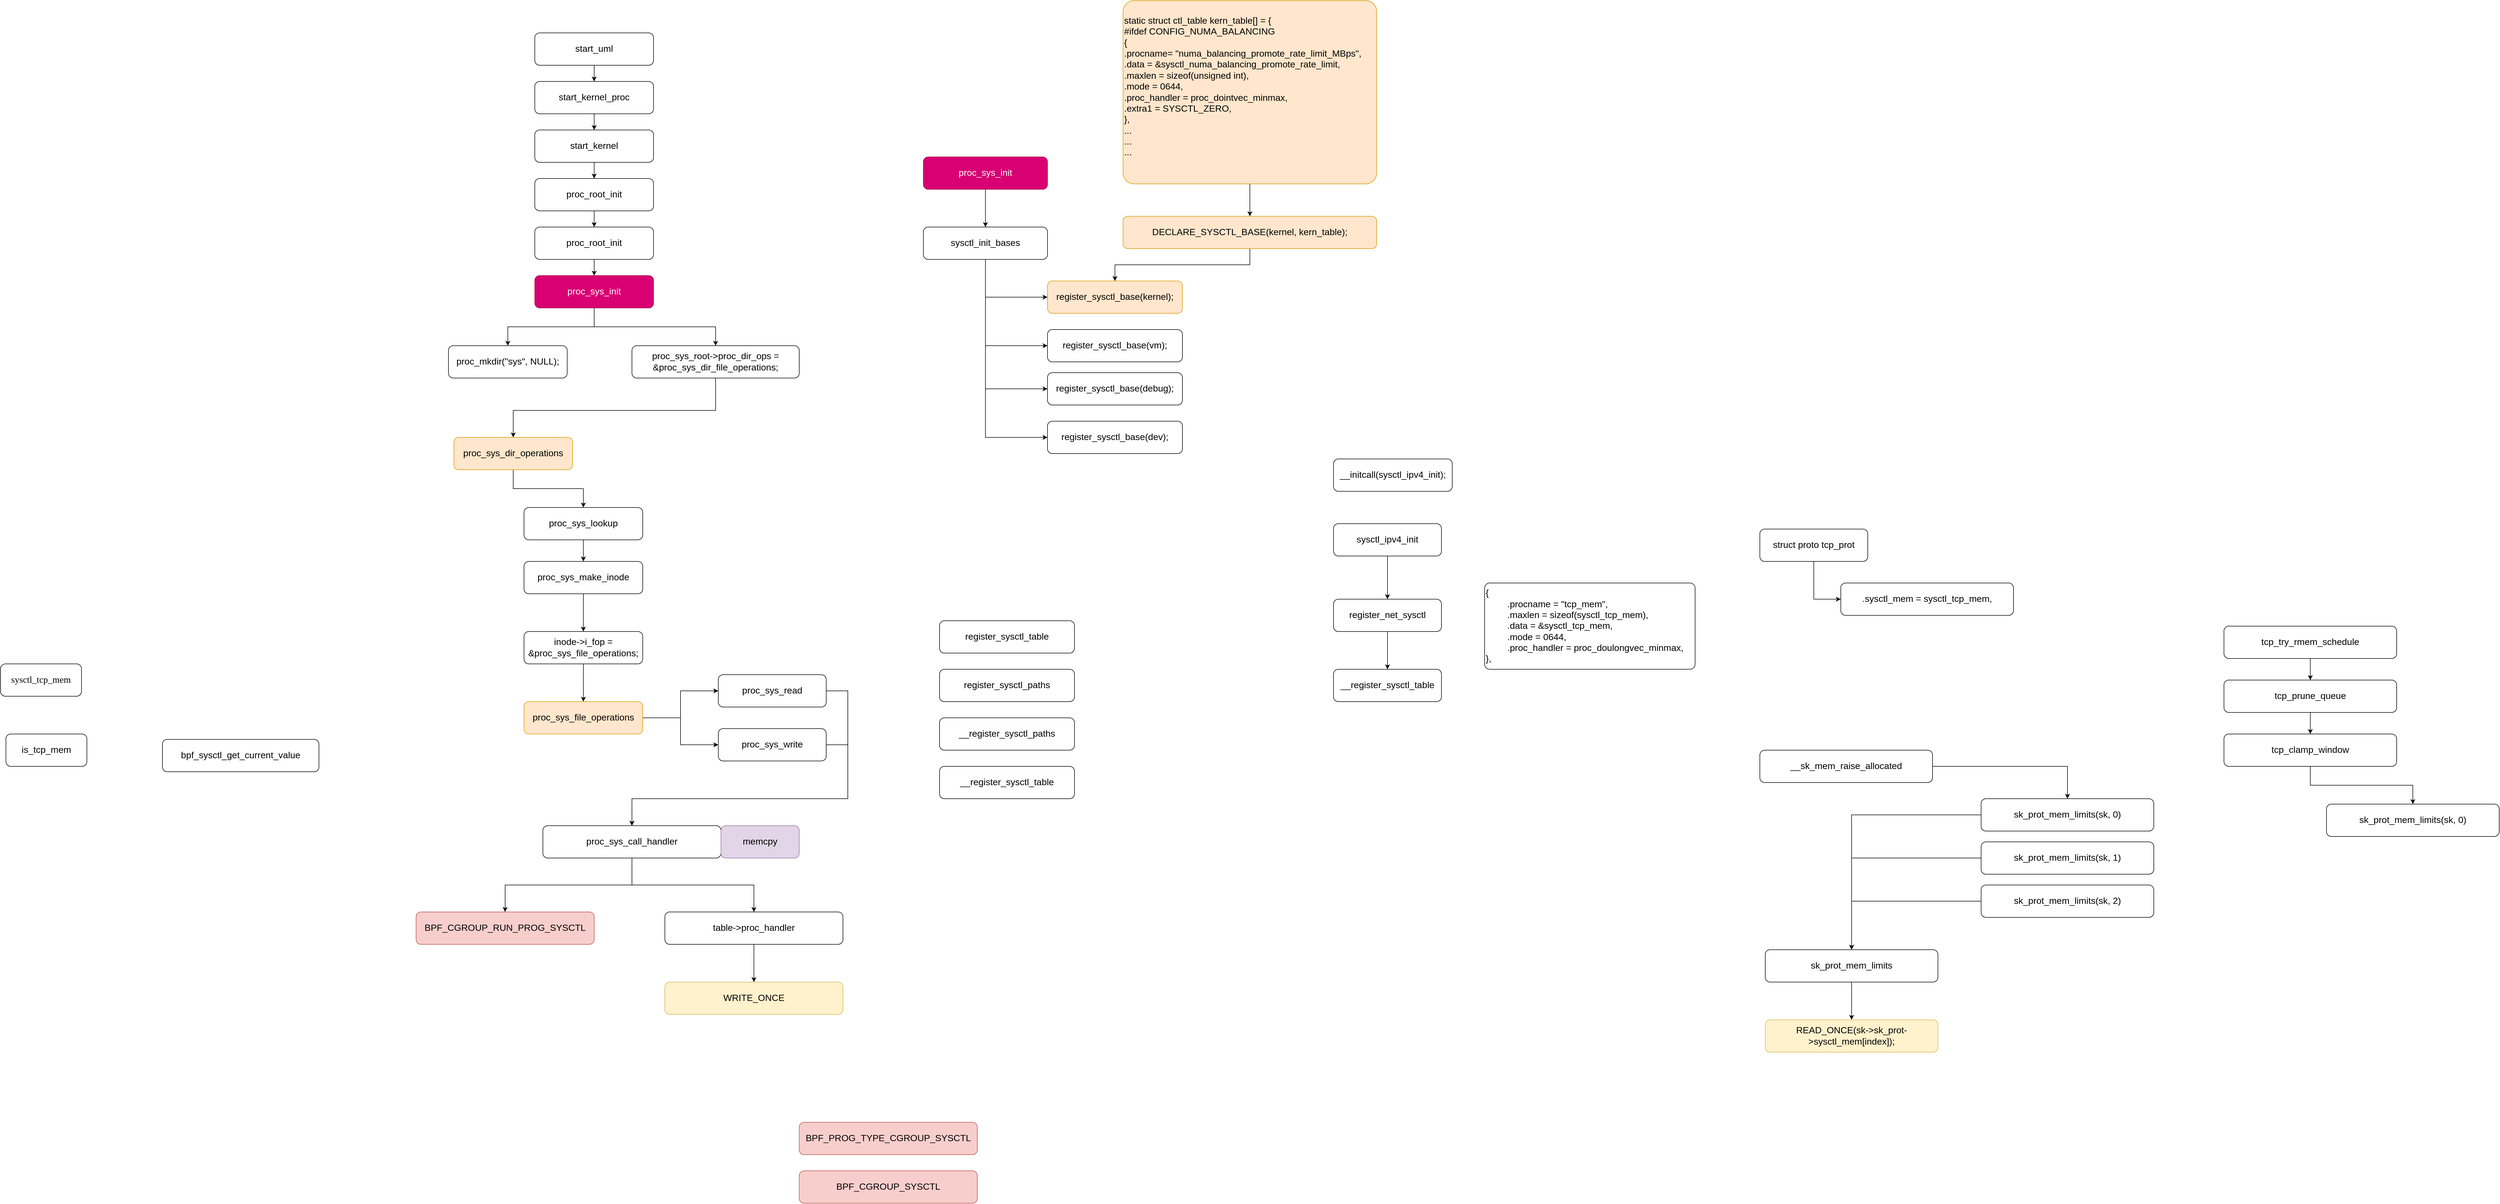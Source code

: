 <mxfile version="21.2.9" type="github">
  <diagram name="第 1 页" id="UhOqMrJpVa5OOBqp4UN_">
    <mxGraphModel dx="2211" dy="2163" grid="1" gridSize="10" guides="1" tooltips="1" connect="1" arrows="1" fold="1" page="1" pageScale="1" pageWidth="827" pageHeight="1169" math="0" shadow="0">
      <root>
        <mxCell id="0" />
        <mxCell id="1" parent="0" />
        <mxCell id="S9WwIThJoDWI54Gwqipy-3" value="&lt;font face=&quot;Garamond&quot; style=&quot;font-size: 17px;&quot;&gt;sysctl_tcp_mem&lt;/font&gt;" style="rounded=1;whiteSpace=wrap;html=1;fontSize=17;" parent="1" vertex="1">
          <mxGeometry x="-670" y="260" width="150" height="60" as="geometry" />
        </mxCell>
        <mxCell id="S9WwIThJoDWI54Gwqipy-4" value="is_tcp_mem" style="rounded=1;whiteSpace=wrap;html=1;fontSize=17;" parent="1" vertex="1">
          <mxGeometry x="-660" y="390" width="150" height="60" as="geometry" />
        </mxCell>
        <mxCell id="S9WwIThJoDWI54Gwqipy-5" value="bpf_sysctl_get_current_value" style="rounded=1;whiteSpace=wrap;html=1;fontSize=17;" parent="1" vertex="1">
          <mxGeometry x="-370" y="400" width="290" height="60" as="geometry" />
        </mxCell>
        <mxCell id="S9WwIThJoDWI54Gwqipy-6" value="BPF_CGROUP_RUN_PROG_SYSCTL" style="rounded=1;whiteSpace=wrap;html=1;fontSize=17;fillColor=#f8cecc;strokeColor=#b85450;" parent="1" vertex="1">
          <mxGeometry x="100" y="720" width="330" height="60" as="geometry" />
        </mxCell>
        <mxCell id="9XG2BIqTgFoNW4vE4yJE-37" style="edgeStyle=orthogonalEdgeStyle;rounded=0;orthogonalLoop=1;jettySize=auto;html=1;" parent="1" source="S9WwIThJoDWI54Gwqipy-7" target="9XG2BIqTgFoNW4vE4yJE-36" edge="1">
          <mxGeometry relative="1" as="geometry" />
        </mxCell>
        <mxCell id="S9WwIThJoDWI54Gwqipy-7" value="table-&amp;gt;proc_handler" style="rounded=1;whiteSpace=wrap;html=1;fontSize=17;" parent="1" vertex="1">
          <mxGeometry x="561" y="720" width="330" height="60" as="geometry" />
        </mxCell>
        <mxCell id="S9WwIThJoDWI54Gwqipy-15" style="edgeStyle=orthogonalEdgeStyle;rounded=0;orthogonalLoop=1;jettySize=auto;html=1;" parent="1" source="S9WwIThJoDWI54Gwqipy-8" target="S9WwIThJoDWI54Gwqipy-7" edge="1">
          <mxGeometry relative="1" as="geometry" />
        </mxCell>
        <mxCell id="9XG2BIqTgFoNW4vE4yJE-15" style="edgeStyle=orthogonalEdgeStyle;rounded=0;orthogonalLoop=1;jettySize=auto;html=1;" parent="1" source="S9WwIThJoDWI54Gwqipy-8" target="S9WwIThJoDWI54Gwqipy-6" edge="1">
          <mxGeometry relative="1" as="geometry" />
        </mxCell>
        <mxCell id="S9WwIThJoDWI54Gwqipy-8" value="proc_sys_call_handler" style="rounded=1;whiteSpace=wrap;html=1;fontSize=17;" parent="1" vertex="1">
          <mxGeometry x="335" y="560" width="330" height="60" as="geometry" />
        </mxCell>
        <mxCell id="S9WwIThJoDWI54Gwqipy-19" style="edgeStyle=orthogonalEdgeStyle;rounded=0;orthogonalLoop=1;jettySize=auto;html=1;" parent="1" source="S9WwIThJoDWI54Gwqipy-9" target="S9WwIThJoDWI54Gwqipy-8" edge="1">
          <mxGeometry relative="1" as="geometry">
            <Array as="points">
              <mxPoint x="900" y="310" />
              <mxPoint x="900" y="510" />
              <mxPoint x="500" y="510" />
            </Array>
          </mxGeometry>
        </mxCell>
        <mxCell id="S9WwIThJoDWI54Gwqipy-9" value="proc_sys_read" style="rounded=1;whiteSpace=wrap;html=1;fontSize=17;" parent="1" vertex="1">
          <mxGeometry x="660" y="280" width="200" height="60" as="geometry" />
        </mxCell>
        <mxCell id="S9WwIThJoDWI54Gwqipy-20" style="edgeStyle=orthogonalEdgeStyle;rounded=0;orthogonalLoop=1;jettySize=auto;html=1;" parent="1" source="S9WwIThJoDWI54Gwqipy-10" target="S9WwIThJoDWI54Gwqipy-8" edge="1">
          <mxGeometry relative="1" as="geometry">
            <Array as="points">
              <mxPoint x="900" y="410" />
              <mxPoint x="900" y="510" />
              <mxPoint x="500" y="510" />
            </Array>
          </mxGeometry>
        </mxCell>
        <mxCell id="S9WwIThJoDWI54Gwqipy-10" value="proc_sys_write" style="rounded=1;whiteSpace=wrap;html=1;fontSize=17;" parent="1" vertex="1">
          <mxGeometry x="660" y="380" width="200" height="60" as="geometry" />
        </mxCell>
        <mxCell id="S9WwIThJoDWI54Gwqipy-16" style="edgeStyle=orthogonalEdgeStyle;rounded=0;orthogonalLoop=1;jettySize=auto;html=1;" parent="1" source="S9WwIThJoDWI54Gwqipy-11" target="S9WwIThJoDWI54Gwqipy-9" edge="1">
          <mxGeometry relative="1" as="geometry" />
        </mxCell>
        <mxCell id="S9WwIThJoDWI54Gwqipy-22" style="edgeStyle=orthogonalEdgeStyle;rounded=0;orthogonalLoop=1;jettySize=auto;html=1;entryX=0;entryY=0.5;entryDx=0;entryDy=0;" parent="1" source="S9WwIThJoDWI54Gwqipy-11" target="S9WwIThJoDWI54Gwqipy-10" edge="1">
          <mxGeometry relative="1" as="geometry" />
        </mxCell>
        <mxCell id="S9WwIThJoDWI54Gwqipy-11" value="proc_sys_file_operations" style="rounded=1;whiteSpace=wrap;html=1;fontSize=17;fillColor=#ffe6cc;strokeColor=#d79b00;" parent="1" vertex="1">
          <mxGeometry x="300" y="330" width="220" height="60" as="geometry" />
        </mxCell>
        <mxCell id="9XG2BIqTgFoNW4vE4yJE-14" style="edgeStyle=orthogonalEdgeStyle;rounded=0;orthogonalLoop=1;jettySize=auto;html=1;entryX=0.5;entryY=0;entryDx=0;entryDy=0;" parent="1" source="S9WwIThJoDWI54Gwqipy-23" target="S9WwIThJoDWI54Gwqipy-11" edge="1">
          <mxGeometry relative="1" as="geometry" />
        </mxCell>
        <mxCell id="S9WwIThJoDWI54Gwqipy-23" value="inode-&amp;gt;i_fop = &amp;amp;proc_sys_file_operations;" style="rounded=1;whiteSpace=wrap;html=1;fontSize=17;" parent="1" vertex="1">
          <mxGeometry x="300" y="200" width="220" height="60" as="geometry" />
        </mxCell>
        <mxCell id="9XG2BIqTgFoNW4vE4yJE-17" style="edgeStyle=orthogonalEdgeStyle;rounded=0;orthogonalLoop=1;jettySize=auto;html=1;" parent="1" source="S9WwIThJoDWI54Gwqipy-24" target="S9WwIThJoDWI54Gwqipy-23" edge="1">
          <mxGeometry relative="1" as="geometry" />
        </mxCell>
        <mxCell id="S9WwIThJoDWI54Gwqipy-24" value="proc_sys_make_inode" style="rounded=1;whiteSpace=wrap;html=1;fontSize=17;" parent="1" vertex="1">
          <mxGeometry x="300" y="70" width="220" height="60" as="geometry" />
        </mxCell>
        <mxCell id="9XG2BIqTgFoNW4vE4yJE-16" style="edgeStyle=orthogonalEdgeStyle;rounded=0;orthogonalLoop=1;jettySize=auto;html=1;" parent="1" source="S9WwIThJoDWI54Gwqipy-25" target="S9WwIThJoDWI54Gwqipy-24" edge="1">
          <mxGeometry relative="1" as="geometry" />
        </mxCell>
        <mxCell id="S9WwIThJoDWI54Gwqipy-25" value="proc_sys_lookup" style="rounded=1;whiteSpace=wrap;html=1;fontSize=17;" parent="1" vertex="1">
          <mxGeometry x="300" y="-30" width="220" height="60" as="geometry" />
        </mxCell>
        <mxCell id="9XG2BIqTgFoNW4vE4yJE-13" style="edgeStyle=orthogonalEdgeStyle;rounded=0;orthogonalLoop=1;jettySize=auto;html=1;" parent="1" source="S9WwIThJoDWI54Gwqipy-27" target="S9WwIThJoDWI54Gwqipy-25" edge="1">
          <mxGeometry relative="1" as="geometry" />
        </mxCell>
        <mxCell id="S9WwIThJoDWI54Gwqipy-27" value="proc_sys_dir_operations" style="rounded=1;whiteSpace=wrap;html=1;fontSize=17;fillColor=#ffe6cc;strokeColor=#d79b00;" parent="1" vertex="1">
          <mxGeometry x="170" y="-160" width="220" height="60" as="geometry" />
        </mxCell>
        <mxCell id="9XG2BIqTgFoNW4vE4yJE-51" style="edgeStyle=orthogonalEdgeStyle;rounded=0;orthogonalLoop=1;jettySize=auto;html=1;" parent="1" source="9XG2BIqTgFoNW4vE4yJE-1" target="9XG2BIqTgFoNW4vE4yJE-2" edge="1">
          <mxGeometry relative="1" as="geometry" />
        </mxCell>
        <mxCell id="9XG2BIqTgFoNW4vE4yJE-1" value="start_uml" style="rounded=1;whiteSpace=wrap;html=1;fontSize=17;" parent="1" vertex="1">
          <mxGeometry x="320" y="-910" width="220" height="60" as="geometry" />
        </mxCell>
        <mxCell id="9XG2BIqTgFoNW4vE4yJE-50" style="edgeStyle=orthogonalEdgeStyle;rounded=0;orthogonalLoop=1;jettySize=auto;html=1;" parent="1" source="9XG2BIqTgFoNW4vE4yJE-2" target="9XG2BIqTgFoNW4vE4yJE-3" edge="1">
          <mxGeometry relative="1" as="geometry" />
        </mxCell>
        <mxCell id="9XG2BIqTgFoNW4vE4yJE-2" value="start_kernel_proc" style="rounded=1;whiteSpace=wrap;html=1;fontSize=17;" parent="1" vertex="1">
          <mxGeometry x="320" y="-820" width="220" height="60" as="geometry" />
        </mxCell>
        <mxCell id="9XG2BIqTgFoNW4vE4yJE-52" style="edgeStyle=orthogonalEdgeStyle;rounded=0;orthogonalLoop=1;jettySize=auto;html=1;" parent="1" source="9XG2BIqTgFoNW4vE4yJE-3" target="9XG2BIqTgFoNW4vE4yJE-4" edge="1">
          <mxGeometry relative="1" as="geometry" />
        </mxCell>
        <mxCell id="9XG2BIqTgFoNW4vE4yJE-3" value="start_kernel" style="rounded=1;whiteSpace=wrap;html=1;fontSize=17;" parent="1" vertex="1">
          <mxGeometry x="320" y="-730" width="220" height="60" as="geometry" />
        </mxCell>
        <mxCell id="9XG2BIqTgFoNW4vE4yJE-53" style="edgeStyle=orthogonalEdgeStyle;rounded=0;orthogonalLoop=1;jettySize=auto;html=1;" parent="1" source="9XG2BIqTgFoNW4vE4yJE-4" target="9XG2BIqTgFoNW4vE4yJE-5" edge="1">
          <mxGeometry relative="1" as="geometry" />
        </mxCell>
        <mxCell id="9XG2BIqTgFoNW4vE4yJE-4" value="proc_root_init" style="rounded=1;whiteSpace=wrap;html=1;fontSize=17;" parent="1" vertex="1">
          <mxGeometry x="320" y="-640" width="220" height="60" as="geometry" />
        </mxCell>
        <mxCell id="9XG2BIqTgFoNW4vE4yJE-54" style="edgeStyle=orthogonalEdgeStyle;rounded=0;orthogonalLoop=1;jettySize=auto;html=1;" parent="1" source="9XG2BIqTgFoNW4vE4yJE-5" target="9XG2BIqTgFoNW4vE4yJE-6" edge="1">
          <mxGeometry relative="1" as="geometry" />
        </mxCell>
        <mxCell id="9XG2BIqTgFoNW4vE4yJE-5" value="proc_root_init" style="rounded=1;whiteSpace=wrap;html=1;fontSize=17;" parent="1" vertex="1">
          <mxGeometry x="320" y="-550" width="220" height="60" as="geometry" />
        </mxCell>
        <mxCell id="9XG2BIqTgFoNW4vE4yJE-9" style="edgeStyle=orthogonalEdgeStyle;rounded=0;orthogonalLoop=1;jettySize=auto;html=1;" parent="1" source="9XG2BIqTgFoNW4vE4yJE-6" target="9XG2BIqTgFoNW4vE4yJE-7" edge="1">
          <mxGeometry relative="1" as="geometry" />
        </mxCell>
        <mxCell id="9XG2BIqTgFoNW4vE4yJE-10" style="edgeStyle=orthogonalEdgeStyle;rounded=0;orthogonalLoop=1;jettySize=auto;html=1;" parent="1" source="9XG2BIqTgFoNW4vE4yJE-6" target="9XG2BIqTgFoNW4vE4yJE-8" edge="1">
          <mxGeometry relative="1" as="geometry" />
        </mxCell>
        <mxCell id="9XG2BIqTgFoNW4vE4yJE-6" value="proc_sys_init" style="rounded=1;whiteSpace=wrap;html=1;fontSize=17;fillColor=#d80073;fontColor=#ffffff;strokeColor=#A50040;" parent="1" vertex="1">
          <mxGeometry x="320" y="-460" width="220" height="60" as="geometry" />
        </mxCell>
        <mxCell id="9XG2BIqTgFoNW4vE4yJE-7" value="proc_mkdir(&quot;sys&quot;, NULL);" style="rounded=1;whiteSpace=wrap;html=1;fontSize=17;" parent="1" vertex="1">
          <mxGeometry x="160" y="-330" width="220" height="60" as="geometry" />
        </mxCell>
        <mxCell id="9XG2BIqTgFoNW4vE4yJE-12" style="edgeStyle=orthogonalEdgeStyle;rounded=0;orthogonalLoop=1;jettySize=auto;html=1;" parent="1" source="9XG2BIqTgFoNW4vE4yJE-8" target="S9WwIThJoDWI54Gwqipy-27" edge="1">
          <mxGeometry relative="1" as="geometry">
            <Array as="points">
              <mxPoint x="655" y="-210" />
              <mxPoint x="280" y="-210" />
            </Array>
          </mxGeometry>
        </mxCell>
        <mxCell id="9XG2BIqTgFoNW4vE4yJE-8" value="proc_sys_root-&amp;gt;proc_dir_ops = &amp;amp;proc_sys_dir_file_operations;" style="rounded=1;whiteSpace=wrap;html=1;fontSize=17;" parent="1" vertex="1">
          <mxGeometry x="500" y="-330" width="310" height="60" as="geometry" />
        </mxCell>
        <mxCell id="9XG2BIqTgFoNW4vE4yJE-38" style="edgeStyle=orthogonalEdgeStyle;rounded=0;orthogonalLoop=1;jettySize=auto;html=1;" parent="1" source="9XG2BIqTgFoNW4vE4yJE-18" target="9XG2BIqTgFoNW4vE4yJE-19" edge="1">
          <mxGeometry relative="1" as="geometry" />
        </mxCell>
        <mxCell id="9XG2BIqTgFoNW4vE4yJE-18" value="sysctl_ipv4_init" style="rounded=1;whiteSpace=wrap;html=1;fontSize=17;" parent="1" vertex="1">
          <mxGeometry x="1800" width="200" height="60" as="geometry" />
        </mxCell>
        <mxCell id="9XG2BIqTgFoNW4vE4yJE-39" style="edgeStyle=orthogonalEdgeStyle;rounded=0;orthogonalLoop=1;jettySize=auto;html=1;entryX=0.5;entryY=0;entryDx=0;entryDy=0;" parent="1" source="9XG2BIqTgFoNW4vE4yJE-19" target="9XG2BIqTgFoNW4vE4yJE-20" edge="1">
          <mxGeometry relative="1" as="geometry" />
        </mxCell>
        <mxCell id="9XG2BIqTgFoNW4vE4yJE-19" value="register_net_sysctl" style="rounded=1;whiteSpace=wrap;html=1;fontSize=17;" parent="1" vertex="1">
          <mxGeometry x="1800" y="140" width="200" height="60" as="geometry" />
        </mxCell>
        <mxCell id="9XG2BIqTgFoNW4vE4yJE-20" value="__register_sysctl_table" style="rounded=1;whiteSpace=wrap;html=1;fontSize=17;" parent="1" vertex="1">
          <mxGeometry x="1800" y="270" width="200" height="60" as="geometry" />
        </mxCell>
        <mxCell id="9XG2BIqTgFoNW4vE4yJE-21" value="&lt;div&gt;{&lt;span style=&quot;&quot;&gt;&lt;/span&gt;&lt;/div&gt;&lt;blockquote style=&quot;margin: 0 0 0 40px; border: none; padding: 0px;&quot;&gt;&lt;div&gt;&lt;span style=&quot;&quot;&gt;.procname&lt;span style=&quot;&quot;&gt; &lt;/span&gt;= &quot;tcp_mem&quot;,&lt;/span&gt;&lt;/div&gt;&lt;div&gt;&lt;span style=&quot;&quot;&gt;.maxlen&lt;span style=&quot;&quot;&gt;  &lt;/span&gt;= sizeof(sysctl_tcp_mem),&lt;/span&gt;&lt;/div&gt;&lt;div&gt;&lt;span style=&quot;&quot;&gt;.data&lt;span style=&quot;&quot;&gt;  &lt;/span&gt;= &amp;amp;sysctl_tcp_mem,&lt;/span&gt;&lt;/div&gt;&lt;div&gt;&lt;span style=&quot;&quot;&gt;.mode&lt;span style=&quot;&quot;&gt;  &lt;/span&gt;= 0644,&lt;/span&gt;&lt;/div&gt;&lt;div&gt;&lt;span style=&quot;&quot;&gt;.proc_handler&lt;span style=&quot;&quot;&gt; &lt;/span&gt;= proc_doulongvec_minmax,&lt;/span&gt;&lt;/div&gt;&lt;/blockquote&gt;&lt;div&gt;&lt;span style=&quot;&quot;&gt;&lt;span style=&quot;&quot;&gt; &lt;/span&gt;},&lt;/span&gt;&lt;/div&gt;" style="rounded=1;whiteSpace=wrap;html=1;fontSize=17;align=left;arcSize=6;" parent="1" vertex="1">
          <mxGeometry x="2080" y="110" width="390" height="160" as="geometry" />
        </mxCell>
        <mxCell id="9XG2BIqTgFoNW4vE4yJE-40" style="edgeStyle=orthogonalEdgeStyle;rounded=0;orthogonalLoop=1;jettySize=auto;html=1;entryX=0;entryY=0.5;entryDx=0;entryDy=0;" parent="1" source="9XG2BIqTgFoNW4vE4yJE-22" target="9XG2BIqTgFoNW4vE4yJE-23" edge="1">
          <mxGeometry relative="1" as="geometry" />
        </mxCell>
        <mxCell id="9XG2BIqTgFoNW4vE4yJE-22" value="struct proto tcp_prot" style="rounded=1;whiteSpace=wrap;html=1;fontSize=17;" parent="1" vertex="1">
          <mxGeometry x="2590" y="10" width="200" height="60" as="geometry" />
        </mxCell>
        <mxCell id="9XG2BIqTgFoNW4vE4yJE-23" value=".sysctl_mem  = sysctl_tcp_mem," style="rounded=1;whiteSpace=wrap;html=1;fontSize=17;" parent="1" vertex="1">
          <mxGeometry x="2740" y="110" width="320" height="60" as="geometry" />
        </mxCell>
        <mxCell id="9XG2BIqTgFoNW4vE4yJE-34" style="edgeStyle=orthogonalEdgeStyle;rounded=0;orthogonalLoop=1;jettySize=auto;html=1;entryX=0.5;entryY=0;entryDx=0;entryDy=0;" parent="1" source="9XG2BIqTgFoNW4vE4yJE-24" target="9XG2BIqTgFoNW4vE4yJE-25" edge="1">
          <mxGeometry relative="1" as="geometry" />
        </mxCell>
        <mxCell id="9XG2BIqTgFoNW4vE4yJE-24" value="sk_prot_mem_limits" style="rounded=1;whiteSpace=wrap;html=1;fontSize=17;" parent="1" vertex="1">
          <mxGeometry x="2600" y="790" width="320" height="60" as="geometry" />
        </mxCell>
        <mxCell id="9XG2BIqTgFoNW4vE4yJE-25" value="READ_ONCE(sk-&amp;gt;sk_prot-&amp;gt;sysctl_mem[index]);" style="rounded=1;whiteSpace=wrap;html=1;fontSize=17;fillColor=#fff2cc;strokeColor=#d6b656;" parent="1" vertex="1">
          <mxGeometry x="2600" y="920" width="320" height="60" as="geometry" />
        </mxCell>
        <mxCell id="9XG2BIqTgFoNW4vE4yJE-30" style="edgeStyle=orthogonalEdgeStyle;rounded=0;orthogonalLoop=1;jettySize=auto;html=1;" parent="1" source="9XG2BIqTgFoNW4vE4yJE-26" target="9XG2BIqTgFoNW4vE4yJE-27" edge="1">
          <mxGeometry relative="1" as="geometry" />
        </mxCell>
        <mxCell id="9XG2BIqTgFoNW4vE4yJE-26" value="__sk_mem_raise_allocated" style="rounded=1;whiteSpace=wrap;html=1;fontSize=17;" parent="1" vertex="1">
          <mxGeometry x="2590" y="420" width="320" height="60" as="geometry" />
        </mxCell>
        <mxCell id="9XG2BIqTgFoNW4vE4yJE-31" style="edgeStyle=orthogonalEdgeStyle;rounded=0;orthogonalLoop=1;jettySize=auto;html=1;" parent="1" source="9XG2BIqTgFoNW4vE4yJE-27" target="9XG2BIqTgFoNW4vE4yJE-24" edge="1">
          <mxGeometry relative="1" as="geometry" />
        </mxCell>
        <mxCell id="9XG2BIqTgFoNW4vE4yJE-27" value="sk_prot_mem_limits(sk, 0)" style="rounded=1;whiteSpace=wrap;html=1;fontSize=17;" parent="1" vertex="1">
          <mxGeometry x="3000" y="510" width="320" height="60" as="geometry" />
        </mxCell>
        <mxCell id="9XG2BIqTgFoNW4vE4yJE-32" style="edgeStyle=orthogonalEdgeStyle;rounded=0;orthogonalLoop=1;jettySize=auto;html=1;" parent="1" source="9XG2BIqTgFoNW4vE4yJE-28" target="9XG2BIqTgFoNW4vE4yJE-24" edge="1">
          <mxGeometry relative="1" as="geometry" />
        </mxCell>
        <mxCell id="9XG2BIqTgFoNW4vE4yJE-28" value="sk_prot_mem_limits(sk, 1)" style="rounded=1;whiteSpace=wrap;html=1;fontSize=17;" parent="1" vertex="1">
          <mxGeometry x="3000" y="590" width="320" height="60" as="geometry" />
        </mxCell>
        <mxCell id="9XG2BIqTgFoNW4vE4yJE-33" style="edgeStyle=orthogonalEdgeStyle;rounded=0;orthogonalLoop=1;jettySize=auto;html=1;" parent="1" source="9XG2BIqTgFoNW4vE4yJE-29" target="9XG2BIqTgFoNW4vE4yJE-24" edge="1">
          <mxGeometry relative="1" as="geometry" />
        </mxCell>
        <mxCell id="9XG2BIqTgFoNW4vE4yJE-29" value="sk_prot_mem_limits(sk, 2)" style="rounded=1;whiteSpace=wrap;html=1;fontSize=17;" parent="1" vertex="1">
          <mxGeometry x="3000" y="670" width="320" height="60" as="geometry" />
        </mxCell>
        <mxCell id="9XG2BIqTgFoNW4vE4yJE-35" value="memcpy" style="rounded=1;whiteSpace=wrap;html=1;fontSize=17;fillColor=#e1d5e7;strokeColor=#9673a6;" parent="1" vertex="1">
          <mxGeometry x="665" y="560" width="145" height="60" as="geometry" />
        </mxCell>
        <mxCell id="9XG2BIqTgFoNW4vE4yJE-36" value="WRITE_ONCE" style="rounded=1;whiteSpace=wrap;html=1;fontSize=17;fillColor=#fff2cc;strokeColor=#d6b656;" parent="1" vertex="1">
          <mxGeometry x="561" y="850" width="330" height="60" as="geometry" />
        </mxCell>
        <mxCell id="9XG2BIqTgFoNW4vE4yJE-47" style="edgeStyle=orthogonalEdgeStyle;rounded=0;orthogonalLoop=1;jettySize=auto;html=1;" parent="1" source="9XG2BIqTgFoNW4vE4yJE-41" target="9XG2BIqTgFoNW4vE4yJE-42" edge="1">
          <mxGeometry relative="1" as="geometry" />
        </mxCell>
        <mxCell id="9XG2BIqTgFoNW4vE4yJE-41" value="tcp_clamp_window" style="rounded=1;whiteSpace=wrap;html=1;fontSize=17;" parent="1" vertex="1">
          <mxGeometry x="3450" y="390" width="320" height="60" as="geometry" />
        </mxCell>
        <mxCell id="9XG2BIqTgFoNW4vE4yJE-42" value="sk_prot_mem_limits(sk, 0)" style="rounded=1;whiteSpace=wrap;html=1;fontSize=17;" parent="1" vertex="1">
          <mxGeometry x="3640" y="520" width="320" height="60" as="geometry" />
        </mxCell>
        <mxCell id="9XG2BIqTgFoNW4vE4yJE-46" style="edgeStyle=orthogonalEdgeStyle;rounded=0;orthogonalLoop=1;jettySize=auto;html=1;" parent="1" source="9XG2BIqTgFoNW4vE4yJE-43" target="9XG2BIqTgFoNW4vE4yJE-41" edge="1">
          <mxGeometry relative="1" as="geometry" />
        </mxCell>
        <mxCell id="9XG2BIqTgFoNW4vE4yJE-43" value="tcp_prune_queue" style="rounded=1;whiteSpace=wrap;html=1;fontSize=17;" parent="1" vertex="1">
          <mxGeometry x="3450" y="290" width="320" height="60" as="geometry" />
        </mxCell>
        <mxCell id="9XG2BIqTgFoNW4vE4yJE-45" style="edgeStyle=orthogonalEdgeStyle;rounded=0;orthogonalLoop=1;jettySize=auto;html=1;" parent="1" source="9XG2BIqTgFoNW4vE4yJE-44" target="9XG2BIqTgFoNW4vE4yJE-43" edge="1">
          <mxGeometry relative="1" as="geometry" />
        </mxCell>
        <mxCell id="9XG2BIqTgFoNW4vE4yJE-44" value="tcp_try_rmem_schedule" style="rounded=1;whiteSpace=wrap;html=1;fontSize=17;" parent="1" vertex="1">
          <mxGeometry x="3450" y="190" width="320" height="60" as="geometry" />
        </mxCell>
        <mxCell id="9XG2BIqTgFoNW4vE4yJE-48" value="BPF_PROG_TYPE_CGROUP_SYSCTL" style="rounded=1;whiteSpace=wrap;html=1;fontSize=17;fillColor=#f8cecc;strokeColor=#b85450;" parent="1" vertex="1">
          <mxGeometry x="810" y="1110" width="330" height="60" as="geometry" />
        </mxCell>
        <mxCell id="9XG2BIqTgFoNW4vE4yJE-49" value="BPF_CGROUP_SYSCTL" style="rounded=1;whiteSpace=wrap;html=1;fontSize=17;fillColor=#f8cecc;strokeColor=#b85450;" parent="1" vertex="1">
          <mxGeometry x="810" y="1200" width="330" height="60" as="geometry" />
        </mxCell>
        <mxCell id="9XG2BIqTgFoNW4vE4yJE-55" value="__initcall(sysctl_ipv4_init);" style="rounded=1;whiteSpace=wrap;html=1;fontSize=17;" parent="1" vertex="1">
          <mxGeometry x="1800" y="-120" width="220" height="60" as="geometry" />
        </mxCell>
        <mxCell id="9XG2BIqTgFoNW4vE4yJE-70" style="edgeStyle=orthogonalEdgeStyle;rounded=0;orthogonalLoop=1;jettySize=auto;html=1;entryX=0;entryY=0.5;entryDx=0;entryDy=0;" parent="1" source="9XG2BIqTgFoNW4vE4yJE-56" target="9XG2BIqTgFoNW4vE4yJE-60" edge="1">
          <mxGeometry relative="1" as="geometry" />
        </mxCell>
        <mxCell id="9XG2BIqTgFoNW4vE4yJE-71" style="edgeStyle=orthogonalEdgeStyle;rounded=0;orthogonalLoop=1;jettySize=auto;html=1;entryX=0;entryY=0.5;entryDx=0;entryDy=0;" parent="1" source="9XG2BIqTgFoNW4vE4yJE-56" target="9XG2BIqTgFoNW4vE4yJE-61" edge="1">
          <mxGeometry relative="1" as="geometry" />
        </mxCell>
        <mxCell id="9XG2BIqTgFoNW4vE4yJE-72" style="edgeStyle=orthogonalEdgeStyle;rounded=0;orthogonalLoop=1;jettySize=auto;html=1;entryX=0;entryY=0.5;entryDx=0;entryDy=0;" parent="1" source="9XG2BIqTgFoNW4vE4yJE-56" target="9XG2BIqTgFoNW4vE4yJE-62" edge="1">
          <mxGeometry relative="1" as="geometry" />
        </mxCell>
        <mxCell id="9XG2BIqTgFoNW4vE4yJE-73" style="edgeStyle=orthogonalEdgeStyle;rounded=0;orthogonalLoop=1;jettySize=auto;html=1;entryX=0;entryY=0.5;entryDx=0;entryDy=0;" parent="1" source="9XG2BIqTgFoNW4vE4yJE-56" target="9XG2BIqTgFoNW4vE4yJE-63" edge="1">
          <mxGeometry relative="1" as="geometry" />
        </mxCell>
        <mxCell id="9XG2BIqTgFoNW4vE4yJE-56" value="sysctl_init_bases" style="rounded=1;whiteSpace=wrap;html=1;fontSize=17;" parent="1" vertex="1">
          <mxGeometry x="1040" y="-550" width="230" height="60" as="geometry" />
        </mxCell>
        <mxCell id="9XG2BIqTgFoNW4vE4yJE-59" style="edgeStyle=orthogonalEdgeStyle;rounded=0;orthogonalLoop=1;jettySize=auto;html=1;" parent="1" source="9XG2BIqTgFoNW4vE4yJE-58" target="9XG2BIqTgFoNW4vE4yJE-56" edge="1">
          <mxGeometry relative="1" as="geometry" />
        </mxCell>
        <mxCell id="9XG2BIqTgFoNW4vE4yJE-58" value="proc_sys_init" style="rounded=1;whiteSpace=wrap;html=1;fontSize=17;fillColor=#d80073;fontColor=#ffffff;strokeColor=#A50040;" parent="1" vertex="1">
          <mxGeometry x="1040" y="-680" width="230" height="60" as="geometry" />
        </mxCell>
        <mxCell id="9XG2BIqTgFoNW4vE4yJE-60" value="register_sysctl_base(kernel);" style="rounded=1;whiteSpace=wrap;html=1;fontSize=17;fillColor=#ffe6cc;strokeColor=#d79b00;" parent="1" vertex="1">
          <mxGeometry x="1270" y="-450" width="250" height="60" as="geometry" />
        </mxCell>
        <mxCell id="9XG2BIqTgFoNW4vE4yJE-61" value="register_sysctl_base(vm);" style="rounded=1;whiteSpace=wrap;html=1;fontSize=17;" parent="1" vertex="1">
          <mxGeometry x="1270" y="-360" width="250" height="60" as="geometry" />
        </mxCell>
        <mxCell id="9XG2BIqTgFoNW4vE4yJE-62" value="register_sysctl_base(debug);" style="rounded=1;whiteSpace=wrap;html=1;fontSize=17;" parent="1" vertex="1">
          <mxGeometry x="1270" y="-280" width="250" height="60" as="geometry" />
        </mxCell>
        <mxCell id="9XG2BIqTgFoNW4vE4yJE-63" value="register_sysctl_base(dev);" style="rounded=1;whiteSpace=wrap;html=1;fontSize=17;" parent="1" vertex="1">
          <mxGeometry x="1270" y="-190" width="250" height="60" as="geometry" />
        </mxCell>
        <mxCell id="9XG2BIqTgFoNW4vE4yJE-64" value="register_sysctl_table" style="rounded=1;whiteSpace=wrap;html=1;fontSize=17;" parent="1" vertex="1">
          <mxGeometry x="1070" y="180" width="250" height="60" as="geometry" />
        </mxCell>
        <mxCell id="9XG2BIqTgFoNW4vE4yJE-65" value="register_sysctl_paths" style="rounded=1;whiteSpace=wrap;html=1;fontSize=17;" parent="1" vertex="1">
          <mxGeometry x="1070" y="270" width="250" height="60" as="geometry" />
        </mxCell>
        <mxCell id="9XG2BIqTgFoNW4vE4yJE-66" value="__register_sysctl_paths" style="rounded=1;whiteSpace=wrap;html=1;fontSize=17;" parent="1" vertex="1">
          <mxGeometry x="1070" y="360" width="250" height="60" as="geometry" />
        </mxCell>
        <mxCell id="9XG2BIqTgFoNW4vE4yJE-67" value="__register_sysctl_table" style="rounded=1;whiteSpace=wrap;html=1;fontSize=17;" parent="1" vertex="1">
          <mxGeometry x="1070" y="450" width="250" height="60" as="geometry" />
        </mxCell>
        <mxCell id="j_smjBnQTn9vLp5SlNXC-2" style="edgeStyle=orthogonalEdgeStyle;rounded=0;orthogonalLoop=1;jettySize=auto;html=1;" edge="1" parent="1" source="9XG2BIqTgFoNW4vE4yJE-68" target="9XG2BIqTgFoNW4vE4yJE-60">
          <mxGeometry relative="1" as="geometry" />
        </mxCell>
        <mxCell id="9XG2BIqTgFoNW4vE4yJE-68" value="DECLARE_SYSCTL_BASE(kernel, kern_table);" style="rounded=1;whiteSpace=wrap;html=1;fontSize=17;fillColor=#ffe6cc;strokeColor=#d79b00;" parent="1" vertex="1">
          <mxGeometry x="1410" y="-570" width="470" height="60" as="geometry" />
        </mxCell>
        <mxCell id="j_smjBnQTn9vLp5SlNXC-1" style="edgeStyle=orthogonalEdgeStyle;rounded=0;orthogonalLoop=1;jettySize=auto;html=1;" edge="1" parent="1" source="9XG2BIqTgFoNW4vE4yJE-69" target="9XG2BIqTgFoNW4vE4yJE-68">
          <mxGeometry relative="1" as="geometry" />
        </mxCell>
        <mxCell id="9XG2BIqTgFoNW4vE4yJE-69" value="&lt;div&gt;static struct ctl_table kern_table[] = {&lt;/div&gt;&lt;div&gt;#ifdef CONFIG_NUMA_BALANCING&lt;/div&gt;&lt;div&gt;{&lt;span style=&quot;&quot;&gt;&lt;/span&gt;&lt;/div&gt;&lt;div&gt;&lt;div&gt;.procname= &quot;numa_balancing_promote_rate_limit_MBps&quot;,&lt;span style=&quot;&quot;&gt;  &lt;/span&gt;&lt;span style=&quot;&quot;&gt;&lt;/span&gt;&lt;/div&gt;&lt;div&gt;&lt;span style=&quot;&quot;&gt;&lt;span style=&quot;&quot;&gt;  &lt;/span&gt;.data&lt;span style=&quot;&quot;&gt;  &lt;/span&gt;= &amp;amp;sysctl_numa_balancing_promote_rate_limit,&lt;/span&gt;&lt;/div&gt;&lt;div&gt;&lt;span style=&quot;&quot;&gt;&lt;span style=&quot;&quot;&gt;  &lt;/span&gt;.maxlen&lt;span style=&quot;&quot;&gt;  &lt;/span&gt;= sizeof(unsigned int),&lt;/span&gt;&lt;/div&gt;&lt;div&gt;&lt;span style=&quot;&quot;&gt;&lt;span style=&quot;&quot;&gt;  &lt;/span&gt;.mode&lt;span style=&quot;&quot;&gt;  &lt;/span&gt;= 0644,&lt;/span&gt;&lt;/div&gt;&lt;div&gt;&lt;span style=&quot;&quot;&gt;&lt;span style=&quot;&quot;&gt;  &lt;/span&gt;.proc_handler&lt;span style=&quot;&quot;&gt; &lt;/span&gt;= proc_dointvec_minmax,&lt;/span&gt;&lt;/div&gt;&lt;div&gt;&lt;span style=&quot;&quot;&gt;&lt;span style=&quot;&quot;&gt;  &lt;/span&gt;.extra1&lt;span style=&quot;&quot;&gt;  &lt;/span&gt;= SYSCTL_ZERO,&lt;/span&gt;&lt;/div&gt;&lt;/div&gt;&lt;div&gt;&lt;span style=&quot;&quot;&gt;&lt;span style=&quot;&quot;&gt; &lt;/span&gt;},&lt;/span&gt;&lt;/div&gt;&lt;div&gt;...&lt;/div&gt;&lt;div&gt;...&lt;/div&gt;&lt;div&gt;...&lt;/div&gt;&lt;div&gt;&lt;br&gt;&lt;/div&gt;" style="rounded=1;whiteSpace=wrap;html=1;fontSize=17;fillColor=#ffe6cc;strokeColor=#d79b00;align=left;arcSize=6;" parent="1" vertex="1">
          <mxGeometry x="1410" y="-970" width="470" height="340" as="geometry" />
        </mxCell>
      </root>
    </mxGraphModel>
  </diagram>
</mxfile>
